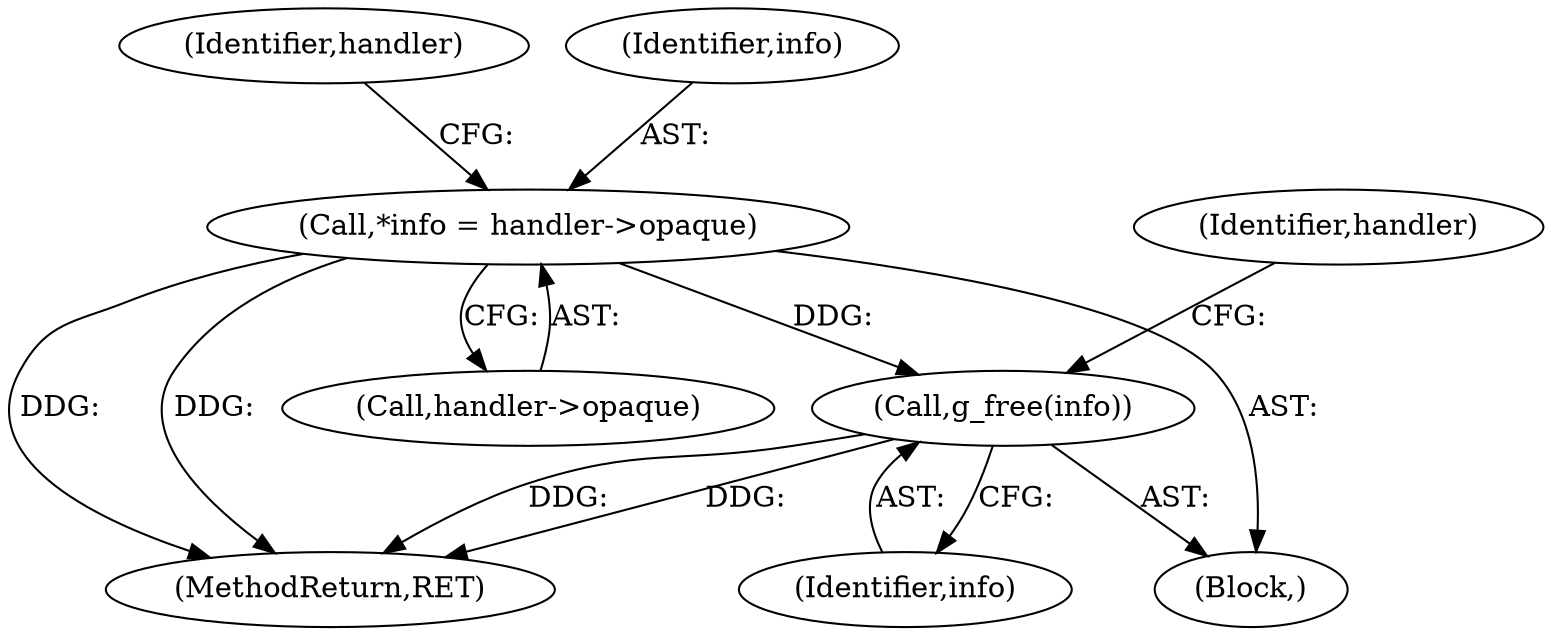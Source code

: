 digraph "0_tcmu-runner_e2d953050766ac538615a811c64b34358614edce@pointer" {
"1000112" [label="(Call,*info = handler->opaque)"];
"1000137" [label="(Call,g_free(info))"];
"1000105" [label="(Block,)"];
"1000112" [label="(Call,*info = handler->opaque)"];
"1000114" [label="(Call,handler->opaque)"];
"1000137" [label="(Call,g_free(info))"];
"1000119" [label="(Identifier,handler)"];
"1000140" [label="(Identifier,handler)"];
"1000113" [label="(Identifier,info)"];
"1000138" [label="(Identifier,info)"];
"1000149" [label="(MethodReturn,RET)"];
"1000112" -> "1000105"  [label="AST: "];
"1000112" -> "1000114"  [label="CFG: "];
"1000113" -> "1000112"  [label="AST: "];
"1000114" -> "1000112"  [label="AST: "];
"1000119" -> "1000112"  [label="CFG: "];
"1000112" -> "1000149"  [label="DDG: "];
"1000112" -> "1000149"  [label="DDG: "];
"1000112" -> "1000137"  [label="DDG: "];
"1000137" -> "1000105"  [label="AST: "];
"1000137" -> "1000138"  [label="CFG: "];
"1000138" -> "1000137"  [label="AST: "];
"1000140" -> "1000137"  [label="CFG: "];
"1000137" -> "1000149"  [label="DDG: "];
"1000137" -> "1000149"  [label="DDG: "];
}
